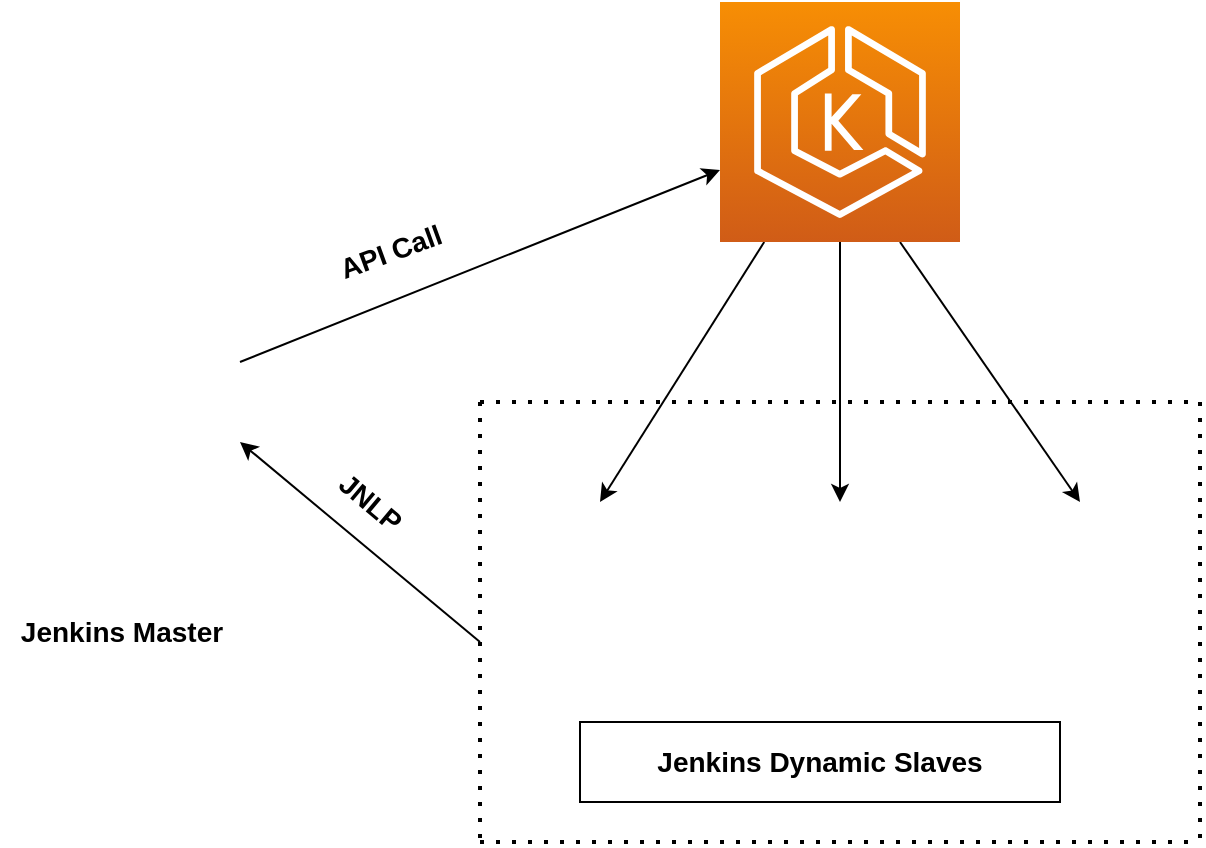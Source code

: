 <mxfile version="20.8.0" type="github">
  <diagram id="FE_l51PyJPv9oOFU8Iu7" name="Page-1">
    <mxGraphModel dx="1434" dy="699" grid="1" gridSize="10" guides="1" tooltips="1" connect="1" arrows="1" fold="1" page="1" pageScale="1" pageWidth="850" pageHeight="1100" math="0" shadow="0">
      <root>
        <mxCell id="0" />
        <mxCell id="1" parent="0" />
        <mxCell id="wnYAHqXlxhEZya2YkWs1-23" style="edgeStyle=none;rounded=0;orthogonalLoop=1;jettySize=auto;html=1;entryX=0.5;entryY=0;entryDx=0;entryDy=0;fontSize=14;elbow=vertical;fontStyle=1" edge="1" parent="1" source="wnYAHqXlxhEZya2YkWs1-1" target="wnYAHqXlxhEZya2YkWs1-9">
          <mxGeometry relative="1" as="geometry" />
        </mxCell>
        <mxCell id="wnYAHqXlxhEZya2YkWs1-24" style="edgeStyle=none;rounded=0;orthogonalLoop=1;jettySize=auto;html=1;entryX=0.5;entryY=0;entryDx=0;entryDy=0;fontSize=14;elbow=vertical;fontStyle=1" edge="1" parent="1" source="wnYAHqXlxhEZya2YkWs1-1" target="wnYAHqXlxhEZya2YkWs1-10">
          <mxGeometry relative="1" as="geometry" />
        </mxCell>
        <mxCell id="wnYAHqXlxhEZya2YkWs1-25" style="edgeStyle=none;rounded=0;orthogonalLoop=1;jettySize=auto;html=1;exitX=0.75;exitY=1;exitDx=0;exitDy=0;exitPerimeter=0;entryX=0.5;entryY=0;entryDx=0;entryDy=0;fontSize=14;elbow=vertical;fontStyle=1" edge="1" parent="1" source="wnYAHqXlxhEZya2YkWs1-1" target="wnYAHqXlxhEZya2YkWs1-11">
          <mxGeometry relative="1" as="geometry" />
        </mxCell>
        <mxCell id="wnYAHqXlxhEZya2YkWs1-1" value="" style="sketch=0;points=[[0,0,0],[0.25,0,0],[0.5,0,0],[0.75,0,0],[1,0,0],[0,1,0],[0.25,1,0],[0.5,1,0],[0.75,1,0],[1,1,0],[0,0.25,0],[0,0.5,0],[0,0.75,0],[1,0.25,0],[1,0.5,0],[1,0.75,0]];outlineConnect=0;fontColor=#232F3E;gradientColor=#F78E04;gradientDirection=north;fillColor=#D05C17;strokeColor=#ffffff;dashed=0;verticalLabelPosition=bottom;verticalAlign=top;align=center;html=1;fontSize=14;fontStyle=1;aspect=fixed;shape=mxgraph.aws4.resourceIcon;resIcon=mxgraph.aws4.eks;" vertex="1" parent="1">
          <mxGeometry x="440" y="160" width="120" height="120" as="geometry" />
        </mxCell>
        <mxCell id="wnYAHqXlxhEZya2YkWs1-18" style="rounded=0;orthogonalLoop=1;jettySize=auto;html=1;elbow=vertical;fontStyle=1;fontSize=14;" edge="1" parent="1" target="wnYAHqXlxhEZya2YkWs1-1">
          <mxGeometry relative="1" as="geometry">
            <mxPoint x="200" y="340" as="sourcePoint" />
          </mxGeometry>
        </mxCell>
        <mxCell id="wnYAHqXlxhEZya2YkWs1-2" value="" style="shape=image;verticalLabelPosition=bottom;labelBackgroundColor=default;verticalAlign=top;aspect=fixed;imageAspect=0;image=https://upload.wikimedia.org/wikipedia/commons/thumb/e/e9/Jenkins_logo.svg/1200px-Jenkins_logo.svg.png;fontStyle=1;fontSize=14;" vertex="1" parent="1">
          <mxGeometry x="80" y="280" width="116.01" height="160" as="geometry" />
        </mxCell>
        <mxCell id="wnYAHqXlxhEZya2YkWs1-9" value="" style="shape=image;verticalLabelPosition=bottom;labelBackgroundColor=default;verticalAlign=top;aspect=fixed;imageAspect=0;image=https://o.remove.bg/downloads/75d5ea22-7d88-4463-bba3-058e764aa923/image-removebg-preview.png;fontStyle=1;fontSize=14;" vertex="1" parent="1">
          <mxGeometry x="340" y="410" width="80" height="80" as="geometry" />
        </mxCell>
        <mxCell id="wnYAHqXlxhEZya2YkWs1-10" value="" style="shape=image;verticalLabelPosition=bottom;labelBackgroundColor=default;verticalAlign=top;aspect=fixed;imageAspect=0;image=https://o.remove.bg/downloads/75d5ea22-7d88-4463-bba3-058e764aa923/image-removebg-preview.png;fontStyle=1;fontSize=14;" vertex="1" parent="1">
          <mxGeometry x="460" y="410" width="80" height="80" as="geometry" />
        </mxCell>
        <mxCell id="wnYAHqXlxhEZya2YkWs1-11" value="" style="shape=image;verticalLabelPosition=bottom;labelBackgroundColor=default;verticalAlign=top;aspect=fixed;imageAspect=0;image=https://o.remove.bg/downloads/75d5ea22-7d88-4463-bba3-058e764aa923/image-removebg-preview.png;fontStyle=1;fontSize=14;" vertex="1" parent="1">
          <mxGeometry x="580" y="410" width="80" height="80" as="geometry" />
        </mxCell>
        <mxCell id="wnYAHqXlxhEZya2YkWs1-13" value="" style="endArrow=none;dashed=1;html=1;dashPattern=1 3;strokeWidth=2;rounded=0;fontStyle=1;fontSize=14;" edge="1" parent="1">
          <mxGeometry width="50" height="50" relative="1" as="geometry">
            <mxPoint x="320" y="360" as="sourcePoint" />
            <mxPoint x="680" y="360" as="targetPoint" />
            <Array as="points" />
          </mxGeometry>
        </mxCell>
        <mxCell id="wnYAHqXlxhEZya2YkWs1-14" value="" style="endArrow=none;dashed=1;html=1;dashPattern=1 3;strokeWidth=2;rounded=0;fontStyle=1;fontSize=14;" edge="1" parent="1">
          <mxGeometry width="50" height="50" relative="1" as="geometry">
            <mxPoint x="320" y="580" as="sourcePoint" />
            <mxPoint x="680" y="580" as="targetPoint" />
            <Array as="points" />
          </mxGeometry>
        </mxCell>
        <mxCell id="wnYAHqXlxhEZya2YkWs1-15" value="" style="endArrow=none;dashed=1;html=1;dashPattern=1 3;strokeWidth=2;rounded=0;fontStyle=1;fontSize=14;" edge="1" parent="1">
          <mxGeometry width="50" height="50" relative="1" as="geometry">
            <mxPoint x="320" y="360" as="sourcePoint" />
            <mxPoint x="320" y="580" as="targetPoint" />
            <Array as="points" />
          </mxGeometry>
        </mxCell>
        <mxCell id="wnYAHqXlxhEZya2YkWs1-16" value="" style="endArrow=none;dashed=1;html=1;dashPattern=1 3;strokeWidth=2;rounded=0;fontStyle=1;fontSize=14;" edge="1" parent="1">
          <mxGeometry width="50" height="50" relative="1" as="geometry">
            <mxPoint x="680" y="360" as="sourcePoint" />
            <mxPoint x="680" y="580" as="targetPoint" />
            <Array as="points">
              <mxPoint x="680" y="470" />
            </Array>
          </mxGeometry>
        </mxCell>
        <mxCell id="wnYAHqXlxhEZya2YkWs1-17" value="Jenkins Dynamic Slaves" style="rounded=0;whiteSpace=wrap;html=1;fontStyle=1;fontSize=14;" vertex="1" parent="1">
          <mxGeometry x="370" y="520" width="240" height="40" as="geometry" />
        </mxCell>
        <mxCell id="wnYAHqXlxhEZya2YkWs1-20" value="API Call" style="text;html=1;align=center;verticalAlign=middle;resizable=0;points=[];autosize=1;strokeColor=none;fillColor=none;rotation=-20;fontStyle=1;fontSize=14;" vertex="1" parent="1">
          <mxGeometry x="235" y="270" width="80" height="30" as="geometry" />
        </mxCell>
        <mxCell id="wnYAHqXlxhEZya2YkWs1-27" value="" style="endArrow=classic;html=1;rounded=0;fontSize=14;elbow=vertical;fontStyle=1" edge="1" parent="1">
          <mxGeometry width="50" height="50" relative="1" as="geometry">
            <mxPoint x="320" y="480" as="sourcePoint" />
            <mxPoint x="200" y="380" as="targetPoint" />
          </mxGeometry>
        </mxCell>
        <mxCell id="wnYAHqXlxhEZya2YkWs1-28" value="Jenkins Master" style="text;html=1;strokeColor=none;fillColor=none;align=center;verticalAlign=middle;whiteSpace=wrap;rounded=0;fontSize=14;fontStyle=1" vertex="1" parent="1">
          <mxGeometry x="80" y="460" width="121.99" height="30" as="geometry" />
        </mxCell>
        <mxCell id="wnYAHqXlxhEZya2YkWs1-29" value="JNLP" style="text;html=1;align=center;verticalAlign=middle;resizable=0;points=[];autosize=1;strokeColor=none;fillColor=none;fontSize=14;rotation=40;fontStyle=1" vertex="1" parent="1">
          <mxGeometry x="235" y="395" width="60" height="30" as="geometry" />
        </mxCell>
      </root>
    </mxGraphModel>
  </diagram>
</mxfile>
